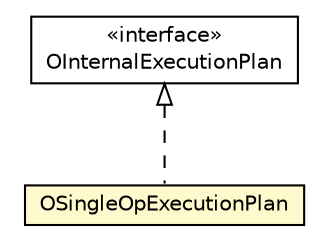 #!/usr/local/bin/dot
#
# Class diagram 
# Generated by UMLGraph version R5_6-24-gf6e263 (http://www.umlgraph.org/)
#

digraph G {
	edge [fontname="Helvetica",fontsize=10,labelfontname="Helvetica",labelfontsize=10];
	node [fontname="Helvetica",fontsize=10,shape=plaintext];
	nodesep=0.25;
	ranksep=0.5;
	// com.orientechnologies.orient.core.sql.executor.OInternalExecutionPlan
	c6839500 [label=<<table title="com.orientechnologies.orient.core.sql.executor.OInternalExecutionPlan" border="0" cellborder="1" cellspacing="0" cellpadding="2" port="p" href="./OInternalExecutionPlan.html">
		<tr><td><table border="0" cellspacing="0" cellpadding="1">
<tr><td align="center" balign="center"> &#171;interface&#187; </td></tr>
<tr><td align="center" balign="center"> OInternalExecutionPlan </td></tr>
		</table></td></tr>
		</table>>, URL="./OInternalExecutionPlan.html", fontname="Helvetica", fontcolor="black", fontsize=10.0];
	// com.orientechnologies.orient.core.sql.executor.OSingleOpExecutionPlan
	c6839556 [label=<<table title="com.orientechnologies.orient.core.sql.executor.OSingleOpExecutionPlan" border="0" cellborder="1" cellspacing="0" cellpadding="2" port="p" bgcolor="lemonChiffon" href="./OSingleOpExecutionPlan.html">
		<tr><td><table border="0" cellspacing="0" cellpadding="1">
<tr><td align="center" balign="center"> OSingleOpExecutionPlan </td></tr>
		</table></td></tr>
		</table>>, URL="./OSingleOpExecutionPlan.html", fontname="Helvetica", fontcolor="black", fontsize=10.0];
	//com.orientechnologies.orient.core.sql.executor.OSingleOpExecutionPlan implements com.orientechnologies.orient.core.sql.executor.OInternalExecutionPlan
	c6839500:p -> c6839556:p [dir=back,arrowtail=empty,style=dashed];
}

